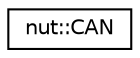 digraph "クラス階層図"
{
 // LATEX_PDF_SIZE
  edge [fontname="Helvetica",fontsize="10",labelfontname="Helvetica",labelfontsize="10"];
  node [fontname="Helvetica",fontsize="10",shape=record];
  rankdir="LR";
  Node0 [label="nut::CAN",height=0.2,width=0.4,color="black", fillcolor="white", style="filled",URL="$d7/d7d/classnut_1_1_c_a_n.html",tooltip="CANのヘルパクラス  現時点で最新のHALでのCANにしか対応していない"];
}
